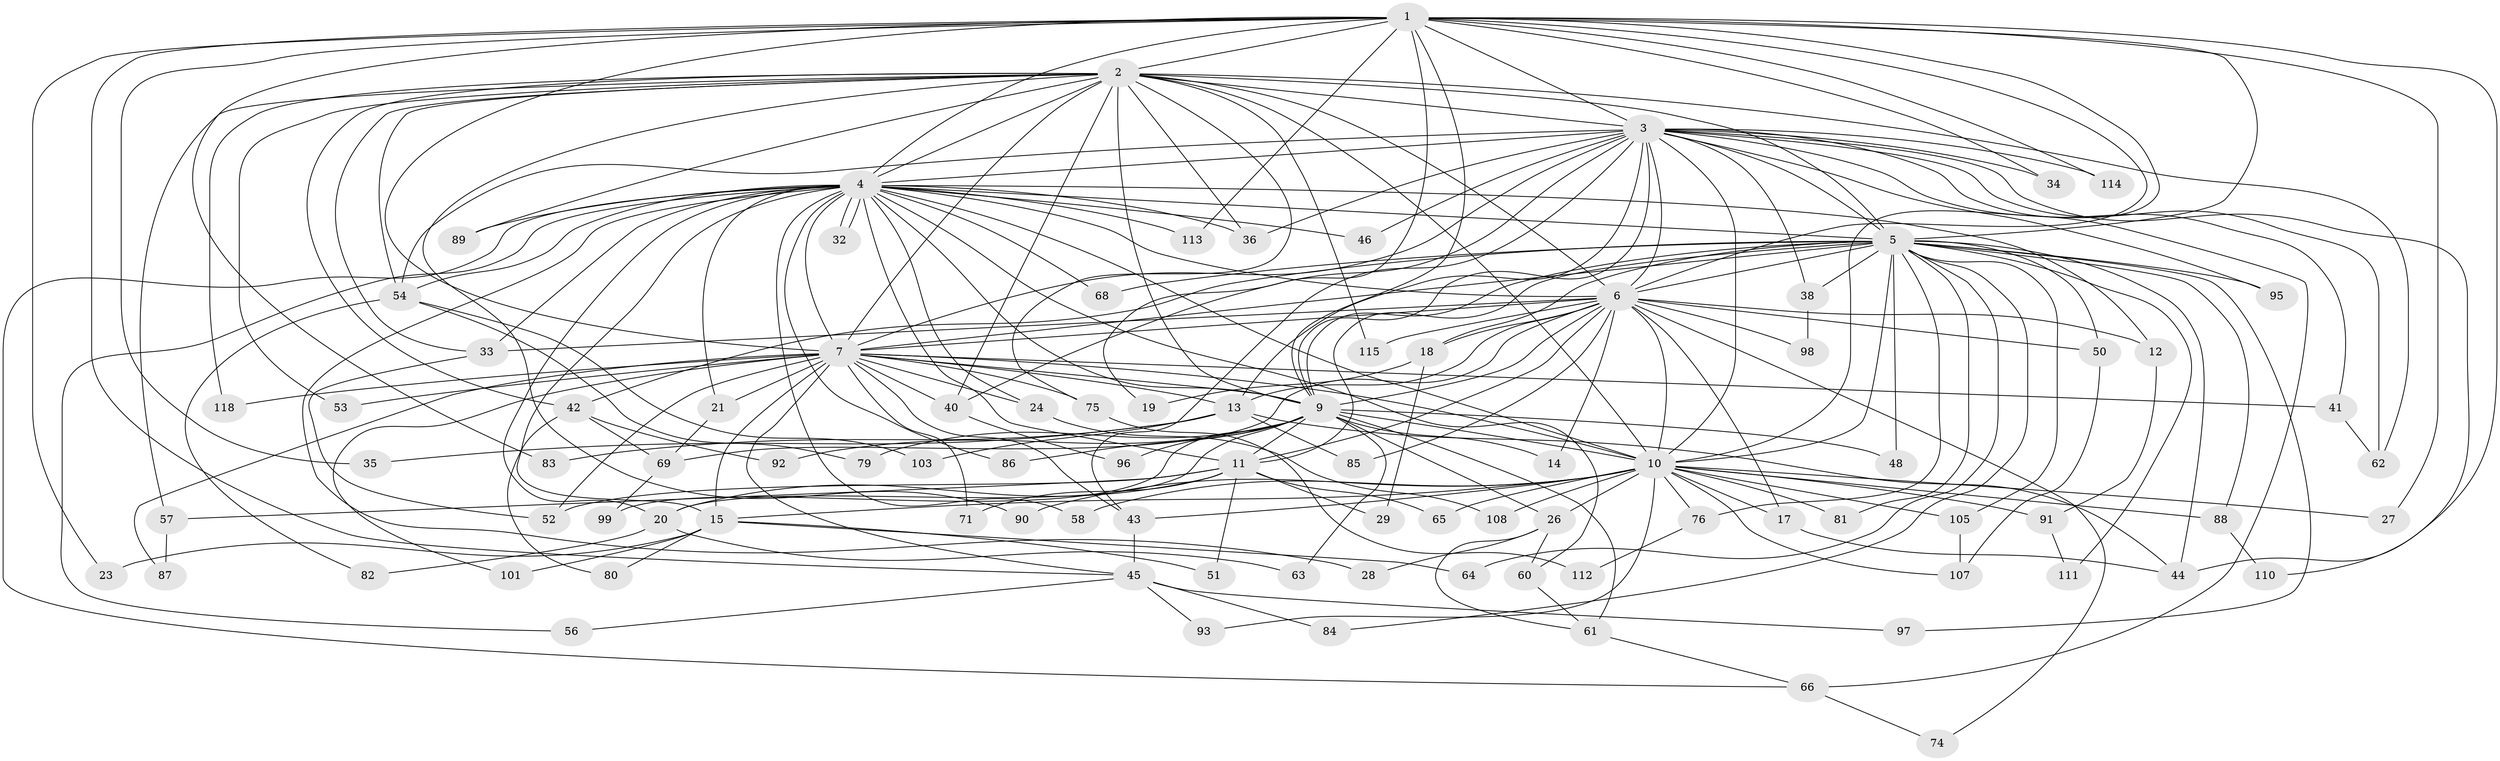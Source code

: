 // original degree distribution, {20: 0.008403361344537815, 23: 0.01680672268907563, 18: 0.008403361344537815, 31: 0.008403361344537815, 27: 0.008403361344537815, 24: 0.008403361344537815, 14: 0.008403361344537815, 21: 0.008403361344537815, 26: 0.008403361344537815, 6: 0.025210084033613446, 3: 0.2184873949579832, 2: 0.5378151260504201, 8: 0.008403361344537815, 4: 0.08403361344537816, 7: 0.008403361344537815, 5: 0.03361344537815126}
// Generated by graph-tools (version 1.1) at 2025/41/03/06/25 10:41:41]
// undirected, 92 vertices, 221 edges
graph export_dot {
graph [start="1"]
  node [color=gray90,style=filled];
  1 [super="+102"];
  2 [super="+31"];
  3 [super="+8"];
  4 [super="+16"];
  5 [super="+30"];
  6 [super="+22"];
  7 [super="+49"];
  9 [super="+55"];
  10 [super="+106"];
  11 [super="+25"];
  12;
  13 [super="+39"];
  14;
  15 [super="+104"];
  17;
  18;
  19;
  20 [super="+37"];
  21;
  23;
  24 [super="+116"];
  26;
  27;
  28;
  29;
  32;
  33 [super="+109"];
  34;
  35;
  36 [super="+94"];
  38;
  40 [super="+67"];
  41;
  42 [super="+119"];
  43 [super="+77"];
  44 [super="+59"];
  45 [super="+47"];
  46;
  48;
  50;
  51;
  52 [super="+100"];
  53;
  54 [super="+72"];
  56;
  57;
  58;
  60;
  61 [super="+70"];
  62 [super="+78"];
  63;
  64;
  65;
  66 [super="+73"];
  68;
  69;
  71;
  74;
  75;
  76;
  79;
  80;
  81;
  82;
  83;
  84;
  85;
  86;
  87;
  88;
  89;
  90;
  91;
  92;
  93;
  95;
  96;
  97;
  98;
  99;
  101;
  103;
  105;
  107 [super="+117"];
  108;
  110;
  111;
  112;
  113;
  114;
  115;
  118;
  1 -- 2;
  1 -- 3 [weight=2];
  1 -- 4 [weight=2];
  1 -- 5;
  1 -- 6;
  1 -- 7;
  1 -- 9;
  1 -- 10;
  1 -- 19;
  1 -- 23;
  1 -- 27;
  1 -- 34;
  1 -- 35;
  1 -- 45;
  1 -- 83;
  1 -- 113;
  1 -- 114;
  1 -- 44;
  2 -- 3 [weight=2];
  2 -- 4;
  2 -- 5 [weight=2];
  2 -- 6;
  2 -- 7;
  2 -- 9;
  2 -- 10;
  2 -- 40;
  2 -- 42;
  2 -- 53;
  2 -- 57;
  2 -- 75;
  2 -- 89;
  2 -- 90;
  2 -- 115;
  2 -- 118;
  2 -- 54;
  2 -- 62;
  2 -- 33;
  2 -- 36;
  3 -- 4 [weight=2];
  3 -- 5 [weight=2];
  3 -- 6 [weight=2];
  3 -- 7 [weight=2];
  3 -- 9 [weight=2];
  3 -- 10 [weight=2];
  3 -- 13;
  3 -- 36;
  3 -- 38;
  3 -- 41;
  3 -- 46;
  3 -- 62;
  3 -- 66;
  3 -- 110;
  3 -- 34;
  3 -- 114;
  3 -- 54;
  3 -- 95;
  3 -- 40;
  3 -- 43;
  4 -- 5;
  4 -- 6;
  4 -- 7;
  4 -- 9;
  4 -- 10;
  4 -- 12;
  4 -- 20;
  4 -- 21;
  4 -- 24 [weight=2];
  4 -- 28;
  4 -- 32;
  4 -- 32;
  4 -- 33;
  4 -- 36;
  4 -- 46;
  4 -- 54;
  4 -- 56;
  4 -- 58;
  4 -- 60;
  4 -- 66;
  4 -- 68;
  4 -- 86;
  4 -- 113;
  4 -- 11;
  4 -- 15;
  4 -- 89;
  5 -- 6 [weight=2];
  5 -- 7 [weight=2];
  5 -- 9 [weight=2];
  5 -- 10;
  5 -- 18;
  5 -- 38;
  5 -- 42;
  5 -- 44;
  5 -- 48;
  5 -- 50;
  5 -- 64;
  5 -- 68;
  5 -- 76;
  5 -- 81;
  5 -- 88;
  5 -- 95;
  5 -- 105;
  5 -- 111;
  5 -- 97;
  5 -- 84;
  5 -- 11;
  6 -- 7;
  6 -- 9;
  6 -- 10;
  6 -- 11;
  6 -- 12;
  6 -- 13;
  6 -- 14;
  6 -- 17;
  6 -- 18;
  6 -- 33;
  6 -- 50;
  6 -- 69;
  6 -- 74;
  6 -- 85;
  6 -- 98;
  6 -- 115;
  7 -- 9;
  7 -- 10;
  7 -- 15;
  7 -- 21;
  7 -- 24;
  7 -- 40;
  7 -- 41;
  7 -- 43;
  7 -- 45;
  7 -- 71;
  7 -- 75;
  7 -- 87;
  7 -- 101;
  7 -- 118;
  7 -- 13;
  7 -- 53;
  7 -- 52;
  9 -- 10 [weight=2];
  9 -- 11;
  9 -- 14;
  9 -- 20;
  9 -- 26;
  9 -- 48;
  9 -- 63;
  9 -- 79;
  9 -- 86;
  9 -- 92;
  9 -- 99;
  9 -- 96;
  9 -- 61;
  10 -- 15;
  10 -- 17;
  10 -- 26;
  10 -- 27;
  10 -- 43;
  10 -- 58;
  10 -- 65;
  10 -- 76;
  10 -- 81;
  10 -- 88;
  10 -- 90;
  10 -- 91;
  10 -- 93;
  10 -- 105;
  10 -- 107;
  10 -- 108;
  11 -- 52;
  11 -- 57;
  11 -- 71;
  11 -- 65;
  11 -- 51;
  11 -- 29;
  11 -- 20;
  12 -- 91;
  13 -- 35;
  13 -- 103;
  13 -- 83;
  13 -- 85;
  13 -- 44;
  15 -- 23;
  15 -- 51;
  15 -- 64;
  15 -- 80;
  15 -- 101;
  17 -- 44;
  18 -- 19;
  18 -- 29;
  20 -- 82;
  20 -- 63;
  21 -- 69;
  24 -- 108;
  26 -- 28;
  26 -- 60;
  26 -- 61;
  33 -- 52;
  38 -- 98;
  40 -- 96;
  41 -- 62;
  42 -- 80;
  42 -- 92;
  42 -- 69;
  43 -- 45;
  45 -- 56;
  45 -- 97;
  45 -- 84;
  45 -- 93;
  50 -- 107;
  54 -- 79;
  54 -- 82;
  54 -- 103;
  57 -- 87;
  60 -- 61;
  61 -- 66;
  66 -- 74;
  69 -- 99;
  75 -- 112;
  76 -- 112;
  88 -- 110;
  91 -- 111;
  105 -- 107;
}
